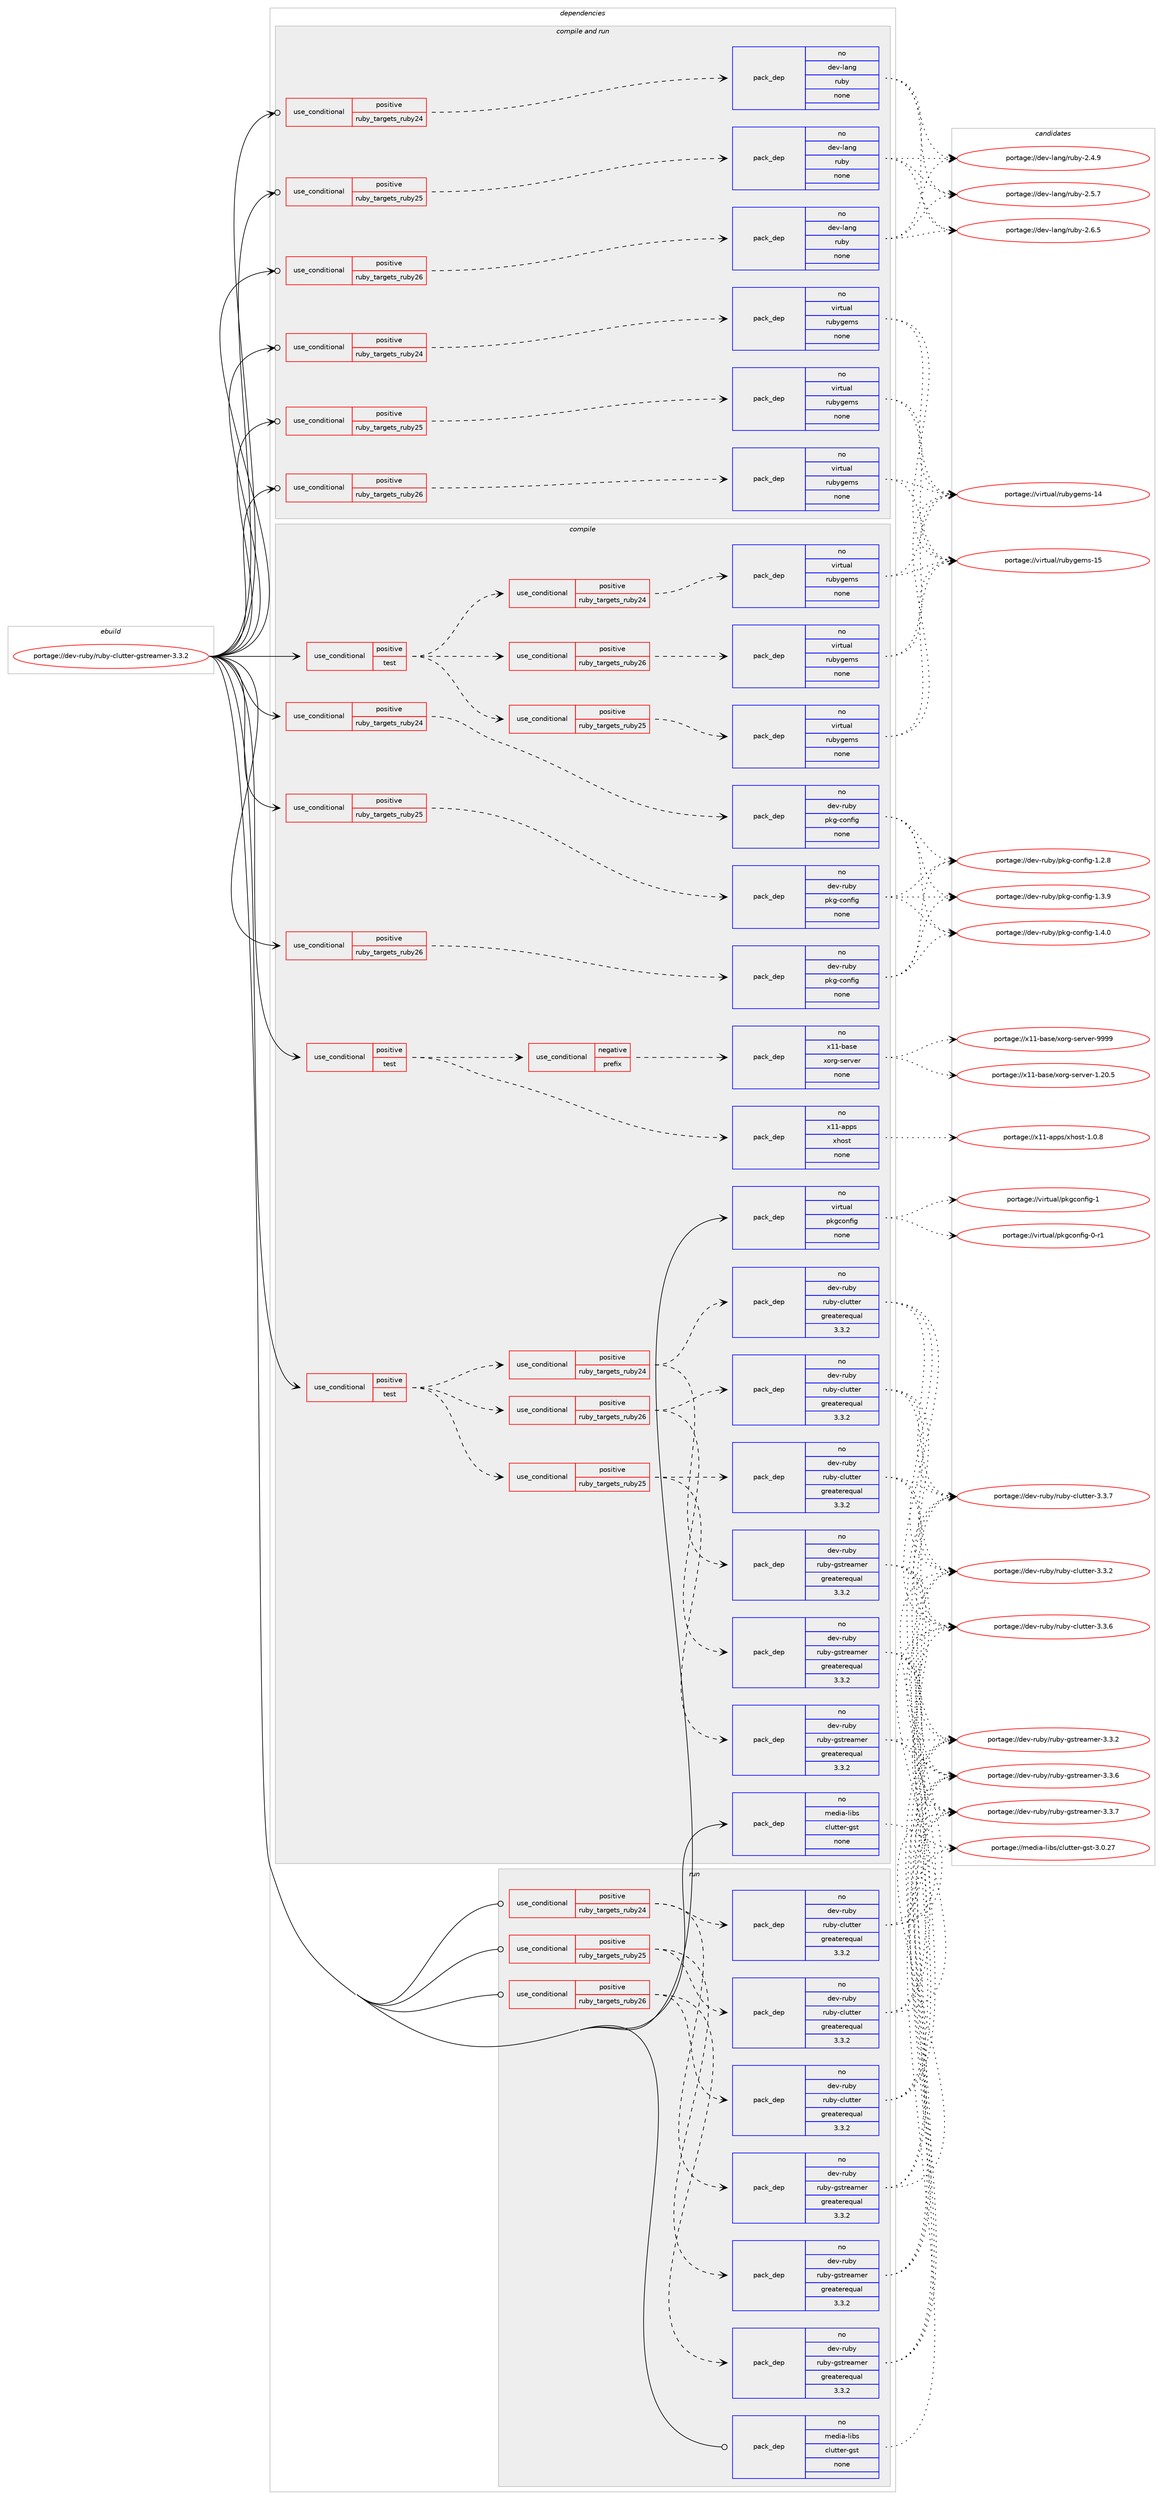 digraph prolog {

# *************
# Graph options
# *************

newrank=true;
concentrate=true;
compound=true;
graph [rankdir=LR,fontname=Helvetica,fontsize=10,ranksep=1.5];#, ranksep=2.5, nodesep=0.2];
edge  [arrowhead=vee];
node  [fontname=Helvetica,fontsize=10];

# **********
# The ebuild
# **********

subgraph cluster_leftcol {
color=gray;
rank=same;
label=<<i>ebuild</i>>;
id [label="portage://dev-ruby/ruby-clutter-gstreamer-3.3.2", color=red, width=4, href="../dev-ruby/ruby-clutter-gstreamer-3.3.2.svg"];
}

# ****************
# The dependencies
# ****************

subgraph cluster_midcol {
color=gray;
label=<<i>dependencies</i>>;
subgraph cluster_compile {
fillcolor="#eeeeee";
style=filled;
label=<<i>compile</i>>;
subgraph cond63210 {
dependency242722 [label=<<TABLE BORDER="0" CELLBORDER="1" CELLSPACING="0" CELLPADDING="4"><TR><TD ROWSPAN="3" CELLPADDING="10">use_conditional</TD></TR><TR><TD>positive</TD></TR><TR><TD>ruby_targets_ruby24</TD></TR></TABLE>>, shape=none, color=red];
subgraph pack175967 {
dependency242723 [label=<<TABLE BORDER="0" CELLBORDER="1" CELLSPACING="0" CELLPADDING="4" WIDTH="220"><TR><TD ROWSPAN="6" CELLPADDING="30">pack_dep</TD></TR><TR><TD WIDTH="110">no</TD></TR><TR><TD>dev-ruby</TD></TR><TR><TD>pkg-config</TD></TR><TR><TD>none</TD></TR><TR><TD></TD></TR></TABLE>>, shape=none, color=blue];
}
dependency242722:e -> dependency242723:w [weight=20,style="dashed",arrowhead="vee"];
}
id:e -> dependency242722:w [weight=20,style="solid",arrowhead="vee"];
subgraph cond63211 {
dependency242724 [label=<<TABLE BORDER="0" CELLBORDER="1" CELLSPACING="0" CELLPADDING="4"><TR><TD ROWSPAN="3" CELLPADDING="10">use_conditional</TD></TR><TR><TD>positive</TD></TR><TR><TD>ruby_targets_ruby25</TD></TR></TABLE>>, shape=none, color=red];
subgraph pack175968 {
dependency242725 [label=<<TABLE BORDER="0" CELLBORDER="1" CELLSPACING="0" CELLPADDING="4" WIDTH="220"><TR><TD ROWSPAN="6" CELLPADDING="30">pack_dep</TD></TR><TR><TD WIDTH="110">no</TD></TR><TR><TD>dev-ruby</TD></TR><TR><TD>pkg-config</TD></TR><TR><TD>none</TD></TR><TR><TD></TD></TR></TABLE>>, shape=none, color=blue];
}
dependency242724:e -> dependency242725:w [weight=20,style="dashed",arrowhead="vee"];
}
id:e -> dependency242724:w [weight=20,style="solid",arrowhead="vee"];
subgraph cond63212 {
dependency242726 [label=<<TABLE BORDER="0" CELLBORDER="1" CELLSPACING="0" CELLPADDING="4"><TR><TD ROWSPAN="3" CELLPADDING="10">use_conditional</TD></TR><TR><TD>positive</TD></TR><TR><TD>ruby_targets_ruby26</TD></TR></TABLE>>, shape=none, color=red];
subgraph pack175969 {
dependency242727 [label=<<TABLE BORDER="0" CELLBORDER="1" CELLSPACING="0" CELLPADDING="4" WIDTH="220"><TR><TD ROWSPAN="6" CELLPADDING="30">pack_dep</TD></TR><TR><TD WIDTH="110">no</TD></TR><TR><TD>dev-ruby</TD></TR><TR><TD>pkg-config</TD></TR><TR><TD>none</TD></TR><TR><TD></TD></TR></TABLE>>, shape=none, color=blue];
}
dependency242726:e -> dependency242727:w [weight=20,style="dashed",arrowhead="vee"];
}
id:e -> dependency242726:w [weight=20,style="solid",arrowhead="vee"];
subgraph cond63213 {
dependency242728 [label=<<TABLE BORDER="0" CELLBORDER="1" CELLSPACING="0" CELLPADDING="4"><TR><TD ROWSPAN="3" CELLPADDING="10">use_conditional</TD></TR><TR><TD>positive</TD></TR><TR><TD>test</TD></TR></TABLE>>, shape=none, color=red];
subgraph cond63214 {
dependency242729 [label=<<TABLE BORDER="0" CELLBORDER="1" CELLSPACING="0" CELLPADDING="4"><TR><TD ROWSPAN="3" CELLPADDING="10">use_conditional</TD></TR><TR><TD>negative</TD></TR><TR><TD>prefix</TD></TR></TABLE>>, shape=none, color=red];
subgraph pack175970 {
dependency242730 [label=<<TABLE BORDER="0" CELLBORDER="1" CELLSPACING="0" CELLPADDING="4" WIDTH="220"><TR><TD ROWSPAN="6" CELLPADDING="30">pack_dep</TD></TR><TR><TD WIDTH="110">no</TD></TR><TR><TD>x11-base</TD></TR><TR><TD>xorg-server</TD></TR><TR><TD>none</TD></TR><TR><TD></TD></TR></TABLE>>, shape=none, color=blue];
}
dependency242729:e -> dependency242730:w [weight=20,style="dashed",arrowhead="vee"];
}
dependency242728:e -> dependency242729:w [weight=20,style="dashed",arrowhead="vee"];
subgraph pack175971 {
dependency242731 [label=<<TABLE BORDER="0" CELLBORDER="1" CELLSPACING="0" CELLPADDING="4" WIDTH="220"><TR><TD ROWSPAN="6" CELLPADDING="30">pack_dep</TD></TR><TR><TD WIDTH="110">no</TD></TR><TR><TD>x11-apps</TD></TR><TR><TD>xhost</TD></TR><TR><TD>none</TD></TR><TR><TD></TD></TR></TABLE>>, shape=none, color=blue];
}
dependency242728:e -> dependency242731:w [weight=20,style="dashed",arrowhead="vee"];
}
id:e -> dependency242728:w [weight=20,style="solid",arrowhead="vee"];
subgraph cond63215 {
dependency242732 [label=<<TABLE BORDER="0" CELLBORDER="1" CELLSPACING="0" CELLPADDING="4"><TR><TD ROWSPAN="3" CELLPADDING="10">use_conditional</TD></TR><TR><TD>positive</TD></TR><TR><TD>test</TD></TR></TABLE>>, shape=none, color=red];
subgraph cond63216 {
dependency242733 [label=<<TABLE BORDER="0" CELLBORDER="1" CELLSPACING="0" CELLPADDING="4"><TR><TD ROWSPAN="3" CELLPADDING="10">use_conditional</TD></TR><TR><TD>positive</TD></TR><TR><TD>ruby_targets_ruby24</TD></TR></TABLE>>, shape=none, color=red];
subgraph pack175972 {
dependency242734 [label=<<TABLE BORDER="0" CELLBORDER="1" CELLSPACING="0" CELLPADDING="4" WIDTH="220"><TR><TD ROWSPAN="6" CELLPADDING="30">pack_dep</TD></TR><TR><TD WIDTH="110">no</TD></TR><TR><TD>dev-ruby</TD></TR><TR><TD>ruby-clutter</TD></TR><TR><TD>greaterequal</TD></TR><TR><TD>3.3.2</TD></TR></TABLE>>, shape=none, color=blue];
}
dependency242733:e -> dependency242734:w [weight=20,style="dashed",arrowhead="vee"];
subgraph pack175973 {
dependency242735 [label=<<TABLE BORDER="0" CELLBORDER="1" CELLSPACING="0" CELLPADDING="4" WIDTH="220"><TR><TD ROWSPAN="6" CELLPADDING="30">pack_dep</TD></TR><TR><TD WIDTH="110">no</TD></TR><TR><TD>dev-ruby</TD></TR><TR><TD>ruby-gstreamer</TD></TR><TR><TD>greaterequal</TD></TR><TR><TD>3.3.2</TD></TR></TABLE>>, shape=none, color=blue];
}
dependency242733:e -> dependency242735:w [weight=20,style="dashed",arrowhead="vee"];
}
dependency242732:e -> dependency242733:w [weight=20,style="dashed",arrowhead="vee"];
subgraph cond63217 {
dependency242736 [label=<<TABLE BORDER="0" CELLBORDER="1" CELLSPACING="0" CELLPADDING="4"><TR><TD ROWSPAN="3" CELLPADDING="10">use_conditional</TD></TR><TR><TD>positive</TD></TR><TR><TD>ruby_targets_ruby25</TD></TR></TABLE>>, shape=none, color=red];
subgraph pack175974 {
dependency242737 [label=<<TABLE BORDER="0" CELLBORDER="1" CELLSPACING="0" CELLPADDING="4" WIDTH="220"><TR><TD ROWSPAN="6" CELLPADDING="30">pack_dep</TD></TR><TR><TD WIDTH="110">no</TD></TR><TR><TD>dev-ruby</TD></TR><TR><TD>ruby-clutter</TD></TR><TR><TD>greaterequal</TD></TR><TR><TD>3.3.2</TD></TR></TABLE>>, shape=none, color=blue];
}
dependency242736:e -> dependency242737:w [weight=20,style="dashed",arrowhead="vee"];
subgraph pack175975 {
dependency242738 [label=<<TABLE BORDER="0" CELLBORDER="1" CELLSPACING="0" CELLPADDING="4" WIDTH="220"><TR><TD ROWSPAN="6" CELLPADDING="30">pack_dep</TD></TR><TR><TD WIDTH="110">no</TD></TR><TR><TD>dev-ruby</TD></TR><TR><TD>ruby-gstreamer</TD></TR><TR><TD>greaterequal</TD></TR><TR><TD>3.3.2</TD></TR></TABLE>>, shape=none, color=blue];
}
dependency242736:e -> dependency242738:w [weight=20,style="dashed",arrowhead="vee"];
}
dependency242732:e -> dependency242736:w [weight=20,style="dashed",arrowhead="vee"];
subgraph cond63218 {
dependency242739 [label=<<TABLE BORDER="0" CELLBORDER="1" CELLSPACING="0" CELLPADDING="4"><TR><TD ROWSPAN="3" CELLPADDING="10">use_conditional</TD></TR><TR><TD>positive</TD></TR><TR><TD>ruby_targets_ruby26</TD></TR></TABLE>>, shape=none, color=red];
subgraph pack175976 {
dependency242740 [label=<<TABLE BORDER="0" CELLBORDER="1" CELLSPACING="0" CELLPADDING="4" WIDTH="220"><TR><TD ROWSPAN="6" CELLPADDING="30">pack_dep</TD></TR><TR><TD WIDTH="110">no</TD></TR><TR><TD>dev-ruby</TD></TR><TR><TD>ruby-clutter</TD></TR><TR><TD>greaterequal</TD></TR><TR><TD>3.3.2</TD></TR></TABLE>>, shape=none, color=blue];
}
dependency242739:e -> dependency242740:w [weight=20,style="dashed",arrowhead="vee"];
subgraph pack175977 {
dependency242741 [label=<<TABLE BORDER="0" CELLBORDER="1" CELLSPACING="0" CELLPADDING="4" WIDTH="220"><TR><TD ROWSPAN="6" CELLPADDING="30">pack_dep</TD></TR><TR><TD WIDTH="110">no</TD></TR><TR><TD>dev-ruby</TD></TR><TR><TD>ruby-gstreamer</TD></TR><TR><TD>greaterequal</TD></TR><TR><TD>3.3.2</TD></TR></TABLE>>, shape=none, color=blue];
}
dependency242739:e -> dependency242741:w [weight=20,style="dashed",arrowhead="vee"];
}
dependency242732:e -> dependency242739:w [weight=20,style="dashed",arrowhead="vee"];
}
id:e -> dependency242732:w [weight=20,style="solid",arrowhead="vee"];
subgraph cond63219 {
dependency242742 [label=<<TABLE BORDER="0" CELLBORDER="1" CELLSPACING="0" CELLPADDING="4"><TR><TD ROWSPAN="3" CELLPADDING="10">use_conditional</TD></TR><TR><TD>positive</TD></TR><TR><TD>test</TD></TR></TABLE>>, shape=none, color=red];
subgraph cond63220 {
dependency242743 [label=<<TABLE BORDER="0" CELLBORDER="1" CELLSPACING="0" CELLPADDING="4"><TR><TD ROWSPAN="3" CELLPADDING="10">use_conditional</TD></TR><TR><TD>positive</TD></TR><TR><TD>ruby_targets_ruby24</TD></TR></TABLE>>, shape=none, color=red];
subgraph pack175978 {
dependency242744 [label=<<TABLE BORDER="0" CELLBORDER="1" CELLSPACING="0" CELLPADDING="4" WIDTH="220"><TR><TD ROWSPAN="6" CELLPADDING="30">pack_dep</TD></TR><TR><TD WIDTH="110">no</TD></TR><TR><TD>virtual</TD></TR><TR><TD>rubygems</TD></TR><TR><TD>none</TD></TR><TR><TD></TD></TR></TABLE>>, shape=none, color=blue];
}
dependency242743:e -> dependency242744:w [weight=20,style="dashed",arrowhead="vee"];
}
dependency242742:e -> dependency242743:w [weight=20,style="dashed",arrowhead="vee"];
subgraph cond63221 {
dependency242745 [label=<<TABLE BORDER="0" CELLBORDER="1" CELLSPACING="0" CELLPADDING="4"><TR><TD ROWSPAN="3" CELLPADDING="10">use_conditional</TD></TR><TR><TD>positive</TD></TR><TR><TD>ruby_targets_ruby25</TD></TR></TABLE>>, shape=none, color=red];
subgraph pack175979 {
dependency242746 [label=<<TABLE BORDER="0" CELLBORDER="1" CELLSPACING="0" CELLPADDING="4" WIDTH="220"><TR><TD ROWSPAN="6" CELLPADDING="30">pack_dep</TD></TR><TR><TD WIDTH="110">no</TD></TR><TR><TD>virtual</TD></TR><TR><TD>rubygems</TD></TR><TR><TD>none</TD></TR><TR><TD></TD></TR></TABLE>>, shape=none, color=blue];
}
dependency242745:e -> dependency242746:w [weight=20,style="dashed",arrowhead="vee"];
}
dependency242742:e -> dependency242745:w [weight=20,style="dashed",arrowhead="vee"];
subgraph cond63222 {
dependency242747 [label=<<TABLE BORDER="0" CELLBORDER="1" CELLSPACING="0" CELLPADDING="4"><TR><TD ROWSPAN="3" CELLPADDING="10">use_conditional</TD></TR><TR><TD>positive</TD></TR><TR><TD>ruby_targets_ruby26</TD></TR></TABLE>>, shape=none, color=red];
subgraph pack175980 {
dependency242748 [label=<<TABLE BORDER="0" CELLBORDER="1" CELLSPACING="0" CELLPADDING="4" WIDTH="220"><TR><TD ROWSPAN="6" CELLPADDING="30">pack_dep</TD></TR><TR><TD WIDTH="110">no</TD></TR><TR><TD>virtual</TD></TR><TR><TD>rubygems</TD></TR><TR><TD>none</TD></TR><TR><TD></TD></TR></TABLE>>, shape=none, color=blue];
}
dependency242747:e -> dependency242748:w [weight=20,style="dashed",arrowhead="vee"];
}
dependency242742:e -> dependency242747:w [weight=20,style="dashed",arrowhead="vee"];
}
id:e -> dependency242742:w [weight=20,style="solid",arrowhead="vee"];
subgraph pack175981 {
dependency242749 [label=<<TABLE BORDER="0" CELLBORDER="1" CELLSPACING="0" CELLPADDING="4" WIDTH="220"><TR><TD ROWSPAN="6" CELLPADDING="30">pack_dep</TD></TR><TR><TD WIDTH="110">no</TD></TR><TR><TD>media-libs</TD></TR><TR><TD>clutter-gst</TD></TR><TR><TD>none</TD></TR><TR><TD></TD></TR></TABLE>>, shape=none, color=blue];
}
id:e -> dependency242749:w [weight=20,style="solid",arrowhead="vee"];
subgraph pack175982 {
dependency242750 [label=<<TABLE BORDER="0" CELLBORDER="1" CELLSPACING="0" CELLPADDING="4" WIDTH="220"><TR><TD ROWSPAN="6" CELLPADDING="30">pack_dep</TD></TR><TR><TD WIDTH="110">no</TD></TR><TR><TD>virtual</TD></TR><TR><TD>pkgconfig</TD></TR><TR><TD>none</TD></TR><TR><TD></TD></TR></TABLE>>, shape=none, color=blue];
}
id:e -> dependency242750:w [weight=20,style="solid",arrowhead="vee"];
}
subgraph cluster_compileandrun {
fillcolor="#eeeeee";
style=filled;
label=<<i>compile and run</i>>;
subgraph cond63223 {
dependency242751 [label=<<TABLE BORDER="0" CELLBORDER="1" CELLSPACING="0" CELLPADDING="4"><TR><TD ROWSPAN="3" CELLPADDING="10">use_conditional</TD></TR><TR><TD>positive</TD></TR><TR><TD>ruby_targets_ruby24</TD></TR></TABLE>>, shape=none, color=red];
subgraph pack175983 {
dependency242752 [label=<<TABLE BORDER="0" CELLBORDER="1" CELLSPACING="0" CELLPADDING="4" WIDTH="220"><TR><TD ROWSPAN="6" CELLPADDING="30">pack_dep</TD></TR><TR><TD WIDTH="110">no</TD></TR><TR><TD>dev-lang</TD></TR><TR><TD>ruby</TD></TR><TR><TD>none</TD></TR><TR><TD></TD></TR></TABLE>>, shape=none, color=blue];
}
dependency242751:e -> dependency242752:w [weight=20,style="dashed",arrowhead="vee"];
}
id:e -> dependency242751:w [weight=20,style="solid",arrowhead="odotvee"];
subgraph cond63224 {
dependency242753 [label=<<TABLE BORDER="0" CELLBORDER="1" CELLSPACING="0" CELLPADDING="4"><TR><TD ROWSPAN="3" CELLPADDING="10">use_conditional</TD></TR><TR><TD>positive</TD></TR><TR><TD>ruby_targets_ruby24</TD></TR></TABLE>>, shape=none, color=red];
subgraph pack175984 {
dependency242754 [label=<<TABLE BORDER="0" CELLBORDER="1" CELLSPACING="0" CELLPADDING="4" WIDTH="220"><TR><TD ROWSPAN="6" CELLPADDING="30">pack_dep</TD></TR><TR><TD WIDTH="110">no</TD></TR><TR><TD>virtual</TD></TR><TR><TD>rubygems</TD></TR><TR><TD>none</TD></TR><TR><TD></TD></TR></TABLE>>, shape=none, color=blue];
}
dependency242753:e -> dependency242754:w [weight=20,style="dashed",arrowhead="vee"];
}
id:e -> dependency242753:w [weight=20,style="solid",arrowhead="odotvee"];
subgraph cond63225 {
dependency242755 [label=<<TABLE BORDER="0" CELLBORDER="1" CELLSPACING="0" CELLPADDING="4"><TR><TD ROWSPAN="3" CELLPADDING="10">use_conditional</TD></TR><TR><TD>positive</TD></TR><TR><TD>ruby_targets_ruby25</TD></TR></TABLE>>, shape=none, color=red];
subgraph pack175985 {
dependency242756 [label=<<TABLE BORDER="0" CELLBORDER="1" CELLSPACING="0" CELLPADDING="4" WIDTH="220"><TR><TD ROWSPAN="6" CELLPADDING="30">pack_dep</TD></TR><TR><TD WIDTH="110">no</TD></TR><TR><TD>dev-lang</TD></TR><TR><TD>ruby</TD></TR><TR><TD>none</TD></TR><TR><TD></TD></TR></TABLE>>, shape=none, color=blue];
}
dependency242755:e -> dependency242756:w [weight=20,style="dashed",arrowhead="vee"];
}
id:e -> dependency242755:w [weight=20,style="solid",arrowhead="odotvee"];
subgraph cond63226 {
dependency242757 [label=<<TABLE BORDER="0" CELLBORDER="1" CELLSPACING="0" CELLPADDING="4"><TR><TD ROWSPAN="3" CELLPADDING="10">use_conditional</TD></TR><TR><TD>positive</TD></TR><TR><TD>ruby_targets_ruby25</TD></TR></TABLE>>, shape=none, color=red];
subgraph pack175986 {
dependency242758 [label=<<TABLE BORDER="0" CELLBORDER="1" CELLSPACING="0" CELLPADDING="4" WIDTH="220"><TR><TD ROWSPAN="6" CELLPADDING="30">pack_dep</TD></TR><TR><TD WIDTH="110">no</TD></TR><TR><TD>virtual</TD></TR><TR><TD>rubygems</TD></TR><TR><TD>none</TD></TR><TR><TD></TD></TR></TABLE>>, shape=none, color=blue];
}
dependency242757:e -> dependency242758:w [weight=20,style="dashed",arrowhead="vee"];
}
id:e -> dependency242757:w [weight=20,style="solid",arrowhead="odotvee"];
subgraph cond63227 {
dependency242759 [label=<<TABLE BORDER="0" CELLBORDER="1" CELLSPACING="0" CELLPADDING="4"><TR><TD ROWSPAN="3" CELLPADDING="10">use_conditional</TD></TR><TR><TD>positive</TD></TR><TR><TD>ruby_targets_ruby26</TD></TR></TABLE>>, shape=none, color=red];
subgraph pack175987 {
dependency242760 [label=<<TABLE BORDER="0" CELLBORDER="1" CELLSPACING="0" CELLPADDING="4" WIDTH="220"><TR><TD ROWSPAN="6" CELLPADDING="30">pack_dep</TD></TR><TR><TD WIDTH="110">no</TD></TR><TR><TD>dev-lang</TD></TR><TR><TD>ruby</TD></TR><TR><TD>none</TD></TR><TR><TD></TD></TR></TABLE>>, shape=none, color=blue];
}
dependency242759:e -> dependency242760:w [weight=20,style="dashed",arrowhead="vee"];
}
id:e -> dependency242759:w [weight=20,style="solid",arrowhead="odotvee"];
subgraph cond63228 {
dependency242761 [label=<<TABLE BORDER="0" CELLBORDER="1" CELLSPACING="0" CELLPADDING="4"><TR><TD ROWSPAN="3" CELLPADDING="10">use_conditional</TD></TR><TR><TD>positive</TD></TR><TR><TD>ruby_targets_ruby26</TD></TR></TABLE>>, shape=none, color=red];
subgraph pack175988 {
dependency242762 [label=<<TABLE BORDER="0" CELLBORDER="1" CELLSPACING="0" CELLPADDING="4" WIDTH="220"><TR><TD ROWSPAN="6" CELLPADDING="30">pack_dep</TD></TR><TR><TD WIDTH="110">no</TD></TR><TR><TD>virtual</TD></TR><TR><TD>rubygems</TD></TR><TR><TD>none</TD></TR><TR><TD></TD></TR></TABLE>>, shape=none, color=blue];
}
dependency242761:e -> dependency242762:w [weight=20,style="dashed",arrowhead="vee"];
}
id:e -> dependency242761:w [weight=20,style="solid",arrowhead="odotvee"];
}
subgraph cluster_run {
fillcolor="#eeeeee";
style=filled;
label=<<i>run</i>>;
subgraph cond63229 {
dependency242763 [label=<<TABLE BORDER="0" CELLBORDER="1" CELLSPACING="0" CELLPADDING="4"><TR><TD ROWSPAN="3" CELLPADDING="10">use_conditional</TD></TR><TR><TD>positive</TD></TR><TR><TD>ruby_targets_ruby24</TD></TR></TABLE>>, shape=none, color=red];
subgraph pack175989 {
dependency242764 [label=<<TABLE BORDER="0" CELLBORDER="1" CELLSPACING="0" CELLPADDING="4" WIDTH="220"><TR><TD ROWSPAN="6" CELLPADDING="30">pack_dep</TD></TR><TR><TD WIDTH="110">no</TD></TR><TR><TD>dev-ruby</TD></TR><TR><TD>ruby-clutter</TD></TR><TR><TD>greaterequal</TD></TR><TR><TD>3.3.2</TD></TR></TABLE>>, shape=none, color=blue];
}
dependency242763:e -> dependency242764:w [weight=20,style="dashed",arrowhead="vee"];
subgraph pack175990 {
dependency242765 [label=<<TABLE BORDER="0" CELLBORDER="1" CELLSPACING="0" CELLPADDING="4" WIDTH="220"><TR><TD ROWSPAN="6" CELLPADDING="30">pack_dep</TD></TR><TR><TD WIDTH="110">no</TD></TR><TR><TD>dev-ruby</TD></TR><TR><TD>ruby-gstreamer</TD></TR><TR><TD>greaterequal</TD></TR><TR><TD>3.3.2</TD></TR></TABLE>>, shape=none, color=blue];
}
dependency242763:e -> dependency242765:w [weight=20,style="dashed",arrowhead="vee"];
}
id:e -> dependency242763:w [weight=20,style="solid",arrowhead="odot"];
subgraph cond63230 {
dependency242766 [label=<<TABLE BORDER="0" CELLBORDER="1" CELLSPACING="0" CELLPADDING="4"><TR><TD ROWSPAN="3" CELLPADDING="10">use_conditional</TD></TR><TR><TD>positive</TD></TR><TR><TD>ruby_targets_ruby25</TD></TR></TABLE>>, shape=none, color=red];
subgraph pack175991 {
dependency242767 [label=<<TABLE BORDER="0" CELLBORDER="1" CELLSPACING="0" CELLPADDING="4" WIDTH="220"><TR><TD ROWSPAN="6" CELLPADDING="30">pack_dep</TD></TR><TR><TD WIDTH="110">no</TD></TR><TR><TD>dev-ruby</TD></TR><TR><TD>ruby-clutter</TD></TR><TR><TD>greaterequal</TD></TR><TR><TD>3.3.2</TD></TR></TABLE>>, shape=none, color=blue];
}
dependency242766:e -> dependency242767:w [weight=20,style="dashed",arrowhead="vee"];
subgraph pack175992 {
dependency242768 [label=<<TABLE BORDER="0" CELLBORDER="1" CELLSPACING="0" CELLPADDING="4" WIDTH="220"><TR><TD ROWSPAN="6" CELLPADDING="30">pack_dep</TD></TR><TR><TD WIDTH="110">no</TD></TR><TR><TD>dev-ruby</TD></TR><TR><TD>ruby-gstreamer</TD></TR><TR><TD>greaterequal</TD></TR><TR><TD>3.3.2</TD></TR></TABLE>>, shape=none, color=blue];
}
dependency242766:e -> dependency242768:w [weight=20,style="dashed",arrowhead="vee"];
}
id:e -> dependency242766:w [weight=20,style="solid",arrowhead="odot"];
subgraph cond63231 {
dependency242769 [label=<<TABLE BORDER="0" CELLBORDER="1" CELLSPACING="0" CELLPADDING="4"><TR><TD ROWSPAN="3" CELLPADDING="10">use_conditional</TD></TR><TR><TD>positive</TD></TR><TR><TD>ruby_targets_ruby26</TD></TR></TABLE>>, shape=none, color=red];
subgraph pack175993 {
dependency242770 [label=<<TABLE BORDER="0" CELLBORDER="1" CELLSPACING="0" CELLPADDING="4" WIDTH="220"><TR><TD ROWSPAN="6" CELLPADDING="30">pack_dep</TD></TR><TR><TD WIDTH="110">no</TD></TR><TR><TD>dev-ruby</TD></TR><TR><TD>ruby-clutter</TD></TR><TR><TD>greaterequal</TD></TR><TR><TD>3.3.2</TD></TR></TABLE>>, shape=none, color=blue];
}
dependency242769:e -> dependency242770:w [weight=20,style="dashed",arrowhead="vee"];
subgraph pack175994 {
dependency242771 [label=<<TABLE BORDER="0" CELLBORDER="1" CELLSPACING="0" CELLPADDING="4" WIDTH="220"><TR><TD ROWSPAN="6" CELLPADDING="30">pack_dep</TD></TR><TR><TD WIDTH="110">no</TD></TR><TR><TD>dev-ruby</TD></TR><TR><TD>ruby-gstreamer</TD></TR><TR><TD>greaterequal</TD></TR><TR><TD>3.3.2</TD></TR></TABLE>>, shape=none, color=blue];
}
dependency242769:e -> dependency242771:w [weight=20,style="dashed",arrowhead="vee"];
}
id:e -> dependency242769:w [weight=20,style="solid",arrowhead="odot"];
subgraph pack175995 {
dependency242772 [label=<<TABLE BORDER="0" CELLBORDER="1" CELLSPACING="0" CELLPADDING="4" WIDTH="220"><TR><TD ROWSPAN="6" CELLPADDING="30">pack_dep</TD></TR><TR><TD WIDTH="110">no</TD></TR><TR><TD>media-libs</TD></TR><TR><TD>clutter-gst</TD></TR><TR><TD>none</TD></TR><TR><TD></TD></TR></TABLE>>, shape=none, color=blue];
}
id:e -> dependency242772:w [weight=20,style="solid",arrowhead="odot"];
}
}

# **************
# The candidates
# **************

subgraph cluster_choices {
rank=same;
color=gray;
label=<<i>candidates</i>>;

subgraph choice175967 {
color=black;
nodesep=1;
choiceportage1001011184511411798121471121071034599111110102105103454946504656 [label="portage://dev-ruby/pkg-config-1.2.8", color=red, width=4,href="../dev-ruby/pkg-config-1.2.8.svg"];
choiceportage1001011184511411798121471121071034599111110102105103454946514657 [label="portage://dev-ruby/pkg-config-1.3.9", color=red, width=4,href="../dev-ruby/pkg-config-1.3.9.svg"];
choiceportage1001011184511411798121471121071034599111110102105103454946524648 [label="portage://dev-ruby/pkg-config-1.4.0", color=red, width=4,href="../dev-ruby/pkg-config-1.4.0.svg"];
dependency242723:e -> choiceportage1001011184511411798121471121071034599111110102105103454946504656:w [style=dotted,weight="100"];
dependency242723:e -> choiceportage1001011184511411798121471121071034599111110102105103454946514657:w [style=dotted,weight="100"];
dependency242723:e -> choiceportage1001011184511411798121471121071034599111110102105103454946524648:w [style=dotted,weight="100"];
}
subgraph choice175968 {
color=black;
nodesep=1;
choiceportage1001011184511411798121471121071034599111110102105103454946504656 [label="portage://dev-ruby/pkg-config-1.2.8", color=red, width=4,href="../dev-ruby/pkg-config-1.2.8.svg"];
choiceportage1001011184511411798121471121071034599111110102105103454946514657 [label="portage://dev-ruby/pkg-config-1.3.9", color=red, width=4,href="../dev-ruby/pkg-config-1.3.9.svg"];
choiceportage1001011184511411798121471121071034599111110102105103454946524648 [label="portage://dev-ruby/pkg-config-1.4.0", color=red, width=4,href="../dev-ruby/pkg-config-1.4.0.svg"];
dependency242725:e -> choiceportage1001011184511411798121471121071034599111110102105103454946504656:w [style=dotted,weight="100"];
dependency242725:e -> choiceportage1001011184511411798121471121071034599111110102105103454946514657:w [style=dotted,weight="100"];
dependency242725:e -> choiceportage1001011184511411798121471121071034599111110102105103454946524648:w [style=dotted,weight="100"];
}
subgraph choice175969 {
color=black;
nodesep=1;
choiceportage1001011184511411798121471121071034599111110102105103454946504656 [label="portage://dev-ruby/pkg-config-1.2.8", color=red, width=4,href="../dev-ruby/pkg-config-1.2.8.svg"];
choiceportage1001011184511411798121471121071034599111110102105103454946514657 [label="portage://dev-ruby/pkg-config-1.3.9", color=red, width=4,href="../dev-ruby/pkg-config-1.3.9.svg"];
choiceportage1001011184511411798121471121071034599111110102105103454946524648 [label="portage://dev-ruby/pkg-config-1.4.0", color=red, width=4,href="../dev-ruby/pkg-config-1.4.0.svg"];
dependency242727:e -> choiceportage1001011184511411798121471121071034599111110102105103454946504656:w [style=dotted,weight="100"];
dependency242727:e -> choiceportage1001011184511411798121471121071034599111110102105103454946514657:w [style=dotted,weight="100"];
dependency242727:e -> choiceportage1001011184511411798121471121071034599111110102105103454946524648:w [style=dotted,weight="100"];
}
subgraph choice175970 {
color=black;
nodesep=1;
choiceportage1204949459897115101471201111141034511510111411810111445494650484653 [label="portage://x11-base/xorg-server-1.20.5", color=red, width=4,href="../x11-base/xorg-server-1.20.5.svg"];
choiceportage120494945989711510147120111114103451151011141181011144557575757 [label="portage://x11-base/xorg-server-9999", color=red, width=4,href="../x11-base/xorg-server-9999.svg"];
dependency242730:e -> choiceportage1204949459897115101471201111141034511510111411810111445494650484653:w [style=dotted,weight="100"];
dependency242730:e -> choiceportage120494945989711510147120111114103451151011141181011144557575757:w [style=dotted,weight="100"];
}
subgraph choice175971 {
color=black;
nodesep=1;
choiceportage1204949459711211211547120104111115116454946484656 [label="portage://x11-apps/xhost-1.0.8", color=red, width=4,href="../x11-apps/xhost-1.0.8.svg"];
dependency242731:e -> choiceportage1204949459711211211547120104111115116454946484656:w [style=dotted,weight="100"];
}
subgraph choice175972 {
color=black;
nodesep=1;
choiceportage100101118451141179812147114117981214599108117116116101114455146514650 [label="portage://dev-ruby/ruby-clutter-3.3.2", color=red, width=4,href="../dev-ruby/ruby-clutter-3.3.2.svg"];
choiceportage100101118451141179812147114117981214599108117116116101114455146514654 [label="portage://dev-ruby/ruby-clutter-3.3.6", color=red, width=4,href="../dev-ruby/ruby-clutter-3.3.6.svg"];
choiceportage100101118451141179812147114117981214599108117116116101114455146514655 [label="portage://dev-ruby/ruby-clutter-3.3.7", color=red, width=4,href="../dev-ruby/ruby-clutter-3.3.7.svg"];
dependency242734:e -> choiceportage100101118451141179812147114117981214599108117116116101114455146514650:w [style=dotted,weight="100"];
dependency242734:e -> choiceportage100101118451141179812147114117981214599108117116116101114455146514654:w [style=dotted,weight="100"];
dependency242734:e -> choiceportage100101118451141179812147114117981214599108117116116101114455146514655:w [style=dotted,weight="100"];
}
subgraph choice175973 {
color=black;
nodesep=1;
choiceportage100101118451141179812147114117981214510311511611410197109101114455146514650 [label="portage://dev-ruby/ruby-gstreamer-3.3.2", color=red, width=4,href="../dev-ruby/ruby-gstreamer-3.3.2.svg"];
choiceportage100101118451141179812147114117981214510311511611410197109101114455146514654 [label="portage://dev-ruby/ruby-gstreamer-3.3.6", color=red, width=4,href="../dev-ruby/ruby-gstreamer-3.3.6.svg"];
choiceportage100101118451141179812147114117981214510311511611410197109101114455146514655 [label="portage://dev-ruby/ruby-gstreamer-3.3.7", color=red, width=4,href="../dev-ruby/ruby-gstreamer-3.3.7.svg"];
dependency242735:e -> choiceportage100101118451141179812147114117981214510311511611410197109101114455146514650:w [style=dotted,weight="100"];
dependency242735:e -> choiceportage100101118451141179812147114117981214510311511611410197109101114455146514654:w [style=dotted,weight="100"];
dependency242735:e -> choiceportage100101118451141179812147114117981214510311511611410197109101114455146514655:w [style=dotted,weight="100"];
}
subgraph choice175974 {
color=black;
nodesep=1;
choiceportage100101118451141179812147114117981214599108117116116101114455146514650 [label="portage://dev-ruby/ruby-clutter-3.3.2", color=red, width=4,href="../dev-ruby/ruby-clutter-3.3.2.svg"];
choiceportage100101118451141179812147114117981214599108117116116101114455146514654 [label="portage://dev-ruby/ruby-clutter-3.3.6", color=red, width=4,href="../dev-ruby/ruby-clutter-3.3.6.svg"];
choiceportage100101118451141179812147114117981214599108117116116101114455146514655 [label="portage://dev-ruby/ruby-clutter-3.3.7", color=red, width=4,href="../dev-ruby/ruby-clutter-3.3.7.svg"];
dependency242737:e -> choiceportage100101118451141179812147114117981214599108117116116101114455146514650:w [style=dotted,weight="100"];
dependency242737:e -> choiceportage100101118451141179812147114117981214599108117116116101114455146514654:w [style=dotted,weight="100"];
dependency242737:e -> choiceportage100101118451141179812147114117981214599108117116116101114455146514655:w [style=dotted,weight="100"];
}
subgraph choice175975 {
color=black;
nodesep=1;
choiceportage100101118451141179812147114117981214510311511611410197109101114455146514650 [label="portage://dev-ruby/ruby-gstreamer-3.3.2", color=red, width=4,href="../dev-ruby/ruby-gstreamer-3.3.2.svg"];
choiceportage100101118451141179812147114117981214510311511611410197109101114455146514654 [label="portage://dev-ruby/ruby-gstreamer-3.3.6", color=red, width=4,href="../dev-ruby/ruby-gstreamer-3.3.6.svg"];
choiceportage100101118451141179812147114117981214510311511611410197109101114455146514655 [label="portage://dev-ruby/ruby-gstreamer-3.3.7", color=red, width=4,href="../dev-ruby/ruby-gstreamer-3.3.7.svg"];
dependency242738:e -> choiceportage100101118451141179812147114117981214510311511611410197109101114455146514650:w [style=dotted,weight="100"];
dependency242738:e -> choiceportage100101118451141179812147114117981214510311511611410197109101114455146514654:w [style=dotted,weight="100"];
dependency242738:e -> choiceportage100101118451141179812147114117981214510311511611410197109101114455146514655:w [style=dotted,weight="100"];
}
subgraph choice175976 {
color=black;
nodesep=1;
choiceportage100101118451141179812147114117981214599108117116116101114455146514650 [label="portage://dev-ruby/ruby-clutter-3.3.2", color=red, width=4,href="../dev-ruby/ruby-clutter-3.3.2.svg"];
choiceportage100101118451141179812147114117981214599108117116116101114455146514654 [label="portage://dev-ruby/ruby-clutter-3.3.6", color=red, width=4,href="../dev-ruby/ruby-clutter-3.3.6.svg"];
choiceportage100101118451141179812147114117981214599108117116116101114455146514655 [label="portage://dev-ruby/ruby-clutter-3.3.7", color=red, width=4,href="../dev-ruby/ruby-clutter-3.3.7.svg"];
dependency242740:e -> choiceportage100101118451141179812147114117981214599108117116116101114455146514650:w [style=dotted,weight="100"];
dependency242740:e -> choiceportage100101118451141179812147114117981214599108117116116101114455146514654:w [style=dotted,weight="100"];
dependency242740:e -> choiceportage100101118451141179812147114117981214599108117116116101114455146514655:w [style=dotted,weight="100"];
}
subgraph choice175977 {
color=black;
nodesep=1;
choiceportage100101118451141179812147114117981214510311511611410197109101114455146514650 [label="portage://dev-ruby/ruby-gstreamer-3.3.2", color=red, width=4,href="../dev-ruby/ruby-gstreamer-3.3.2.svg"];
choiceportage100101118451141179812147114117981214510311511611410197109101114455146514654 [label="portage://dev-ruby/ruby-gstreamer-3.3.6", color=red, width=4,href="../dev-ruby/ruby-gstreamer-3.3.6.svg"];
choiceportage100101118451141179812147114117981214510311511611410197109101114455146514655 [label="portage://dev-ruby/ruby-gstreamer-3.3.7", color=red, width=4,href="../dev-ruby/ruby-gstreamer-3.3.7.svg"];
dependency242741:e -> choiceportage100101118451141179812147114117981214510311511611410197109101114455146514650:w [style=dotted,weight="100"];
dependency242741:e -> choiceportage100101118451141179812147114117981214510311511611410197109101114455146514654:w [style=dotted,weight="100"];
dependency242741:e -> choiceportage100101118451141179812147114117981214510311511611410197109101114455146514655:w [style=dotted,weight="100"];
}
subgraph choice175978 {
color=black;
nodesep=1;
choiceportage118105114116117971084711411798121103101109115454952 [label="portage://virtual/rubygems-14", color=red, width=4,href="../virtual/rubygems-14.svg"];
choiceportage118105114116117971084711411798121103101109115454953 [label="portage://virtual/rubygems-15", color=red, width=4,href="../virtual/rubygems-15.svg"];
dependency242744:e -> choiceportage118105114116117971084711411798121103101109115454952:w [style=dotted,weight="100"];
dependency242744:e -> choiceportage118105114116117971084711411798121103101109115454953:w [style=dotted,weight="100"];
}
subgraph choice175979 {
color=black;
nodesep=1;
choiceportage118105114116117971084711411798121103101109115454952 [label="portage://virtual/rubygems-14", color=red, width=4,href="../virtual/rubygems-14.svg"];
choiceportage118105114116117971084711411798121103101109115454953 [label="portage://virtual/rubygems-15", color=red, width=4,href="../virtual/rubygems-15.svg"];
dependency242746:e -> choiceportage118105114116117971084711411798121103101109115454952:w [style=dotted,weight="100"];
dependency242746:e -> choiceportage118105114116117971084711411798121103101109115454953:w [style=dotted,weight="100"];
}
subgraph choice175980 {
color=black;
nodesep=1;
choiceportage118105114116117971084711411798121103101109115454952 [label="portage://virtual/rubygems-14", color=red, width=4,href="../virtual/rubygems-14.svg"];
choiceportage118105114116117971084711411798121103101109115454953 [label="portage://virtual/rubygems-15", color=red, width=4,href="../virtual/rubygems-15.svg"];
dependency242748:e -> choiceportage118105114116117971084711411798121103101109115454952:w [style=dotted,weight="100"];
dependency242748:e -> choiceportage118105114116117971084711411798121103101109115454953:w [style=dotted,weight="100"];
}
subgraph choice175981 {
color=black;
nodesep=1;
choiceportage10910110010597451081059811547991081171161161011144510311511645514648465055 [label="portage://media-libs/clutter-gst-3.0.27", color=red, width=4,href="../media-libs/clutter-gst-3.0.27.svg"];
dependency242749:e -> choiceportage10910110010597451081059811547991081171161161011144510311511645514648465055:w [style=dotted,weight="100"];
}
subgraph choice175982 {
color=black;
nodesep=1;
choiceportage11810511411611797108471121071039911111010210510345484511449 [label="portage://virtual/pkgconfig-0-r1", color=red, width=4,href="../virtual/pkgconfig-0-r1.svg"];
choiceportage1181051141161179710847112107103991111101021051034549 [label="portage://virtual/pkgconfig-1", color=red, width=4,href="../virtual/pkgconfig-1.svg"];
dependency242750:e -> choiceportage11810511411611797108471121071039911111010210510345484511449:w [style=dotted,weight="100"];
dependency242750:e -> choiceportage1181051141161179710847112107103991111101021051034549:w [style=dotted,weight="100"];
}
subgraph choice175983 {
color=black;
nodesep=1;
choiceportage10010111845108971101034711411798121455046524657 [label="portage://dev-lang/ruby-2.4.9", color=red, width=4,href="../dev-lang/ruby-2.4.9.svg"];
choiceportage10010111845108971101034711411798121455046534655 [label="portage://dev-lang/ruby-2.5.7", color=red, width=4,href="../dev-lang/ruby-2.5.7.svg"];
choiceportage10010111845108971101034711411798121455046544653 [label="portage://dev-lang/ruby-2.6.5", color=red, width=4,href="../dev-lang/ruby-2.6.5.svg"];
dependency242752:e -> choiceportage10010111845108971101034711411798121455046524657:w [style=dotted,weight="100"];
dependency242752:e -> choiceportage10010111845108971101034711411798121455046534655:w [style=dotted,weight="100"];
dependency242752:e -> choiceportage10010111845108971101034711411798121455046544653:w [style=dotted,weight="100"];
}
subgraph choice175984 {
color=black;
nodesep=1;
choiceportage118105114116117971084711411798121103101109115454952 [label="portage://virtual/rubygems-14", color=red, width=4,href="../virtual/rubygems-14.svg"];
choiceportage118105114116117971084711411798121103101109115454953 [label="portage://virtual/rubygems-15", color=red, width=4,href="../virtual/rubygems-15.svg"];
dependency242754:e -> choiceportage118105114116117971084711411798121103101109115454952:w [style=dotted,weight="100"];
dependency242754:e -> choiceportage118105114116117971084711411798121103101109115454953:w [style=dotted,weight="100"];
}
subgraph choice175985 {
color=black;
nodesep=1;
choiceportage10010111845108971101034711411798121455046524657 [label="portage://dev-lang/ruby-2.4.9", color=red, width=4,href="../dev-lang/ruby-2.4.9.svg"];
choiceportage10010111845108971101034711411798121455046534655 [label="portage://dev-lang/ruby-2.5.7", color=red, width=4,href="../dev-lang/ruby-2.5.7.svg"];
choiceportage10010111845108971101034711411798121455046544653 [label="portage://dev-lang/ruby-2.6.5", color=red, width=4,href="../dev-lang/ruby-2.6.5.svg"];
dependency242756:e -> choiceportage10010111845108971101034711411798121455046524657:w [style=dotted,weight="100"];
dependency242756:e -> choiceportage10010111845108971101034711411798121455046534655:w [style=dotted,weight="100"];
dependency242756:e -> choiceportage10010111845108971101034711411798121455046544653:w [style=dotted,weight="100"];
}
subgraph choice175986 {
color=black;
nodesep=1;
choiceportage118105114116117971084711411798121103101109115454952 [label="portage://virtual/rubygems-14", color=red, width=4,href="../virtual/rubygems-14.svg"];
choiceportage118105114116117971084711411798121103101109115454953 [label="portage://virtual/rubygems-15", color=red, width=4,href="../virtual/rubygems-15.svg"];
dependency242758:e -> choiceportage118105114116117971084711411798121103101109115454952:w [style=dotted,weight="100"];
dependency242758:e -> choiceportage118105114116117971084711411798121103101109115454953:w [style=dotted,weight="100"];
}
subgraph choice175987 {
color=black;
nodesep=1;
choiceportage10010111845108971101034711411798121455046524657 [label="portage://dev-lang/ruby-2.4.9", color=red, width=4,href="../dev-lang/ruby-2.4.9.svg"];
choiceportage10010111845108971101034711411798121455046534655 [label="portage://dev-lang/ruby-2.5.7", color=red, width=4,href="../dev-lang/ruby-2.5.7.svg"];
choiceportage10010111845108971101034711411798121455046544653 [label="portage://dev-lang/ruby-2.6.5", color=red, width=4,href="../dev-lang/ruby-2.6.5.svg"];
dependency242760:e -> choiceportage10010111845108971101034711411798121455046524657:w [style=dotted,weight="100"];
dependency242760:e -> choiceportage10010111845108971101034711411798121455046534655:w [style=dotted,weight="100"];
dependency242760:e -> choiceportage10010111845108971101034711411798121455046544653:w [style=dotted,weight="100"];
}
subgraph choice175988 {
color=black;
nodesep=1;
choiceportage118105114116117971084711411798121103101109115454952 [label="portage://virtual/rubygems-14", color=red, width=4,href="../virtual/rubygems-14.svg"];
choiceportage118105114116117971084711411798121103101109115454953 [label="portage://virtual/rubygems-15", color=red, width=4,href="../virtual/rubygems-15.svg"];
dependency242762:e -> choiceportage118105114116117971084711411798121103101109115454952:w [style=dotted,weight="100"];
dependency242762:e -> choiceportage118105114116117971084711411798121103101109115454953:w [style=dotted,weight="100"];
}
subgraph choice175989 {
color=black;
nodesep=1;
choiceportage100101118451141179812147114117981214599108117116116101114455146514650 [label="portage://dev-ruby/ruby-clutter-3.3.2", color=red, width=4,href="../dev-ruby/ruby-clutter-3.3.2.svg"];
choiceportage100101118451141179812147114117981214599108117116116101114455146514654 [label="portage://dev-ruby/ruby-clutter-3.3.6", color=red, width=4,href="../dev-ruby/ruby-clutter-3.3.6.svg"];
choiceportage100101118451141179812147114117981214599108117116116101114455146514655 [label="portage://dev-ruby/ruby-clutter-3.3.7", color=red, width=4,href="../dev-ruby/ruby-clutter-3.3.7.svg"];
dependency242764:e -> choiceportage100101118451141179812147114117981214599108117116116101114455146514650:w [style=dotted,weight="100"];
dependency242764:e -> choiceportage100101118451141179812147114117981214599108117116116101114455146514654:w [style=dotted,weight="100"];
dependency242764:e -> choiceportage100101118451141179812147114117981214599108117116116101114455146514655:w [style=dotted,weight="100"];
}
subgraph choice175990 {
color=black;
nodesep=1;
choiceportage100101118451141179812147114117981214510311511611410197109101114455146514650 [label="portage://dev-ruby/ruby-gstreamer-3.3.2", color=red, width=4,href="../dev-ruby/ruby-gstreamer-3.3.2.svg"];
choiceportage100101118451141179812147114117981214510311511611410197109101114455146514654 [label="portage://dev-ruby/ruby-gstreamer-3.3.6", color=red, width=4,href="../dev-ruby/ruby-gstreamer-3.3.6.svg"];
choiceportage100101118451141179812147114117981214510311511611410197109101114455146514655 [label="portage://dev-ruby/ruby-gstreamer-3.3.7", color=red, width=4,href="../dev-ruby/ruby-gstreamer-3.3.7.svg"];
dependency242765:e -> choiceportage100101118451141179812147114117981214510311511611410197109101114455146514650:w [style=dotted,weight="100"];
dependency242765:e -> choiceportage100101118451141179812147114117981214510311511611410197109101114455146514654:w [style=dotted,weight="100"];
dependency242765:e -> choiceportage100101118451141179812147114117981214510311511611410197109101114455146514655:w [style=dotted,weight="100"];
}
subgraph choice175991 {
color=black;
nodesep=1;
choiceportage100101118451141179812147114117981214599108117116116101114455146514650 [label="portage://dev-ruby/ruby-clutter-3.3.2", color=red, width=4,href="../dev-ruby/ruby-clutter-3.3.2.svg"];
choiceportage100101118451141179812147114117981214599108117116116101114455146514654 [label="portage://dev-ruby/ruby-clutter-3.3.6", color=red, width=4,href="../dev-ruby/ruby-clutter-3.3.6.svg"];
choiceportage100101118451141179812147114117981214599108117116116101114455146514655 [label="portage://dev-ruby/ruby-clutter-3.3.7", color=red, width=4,href="../dev-ruby/ruby-clutter-3.3.7.svg"];
dependency242767:e -> choiceportage100101118451141179812147114117981214599108117116116101114455146514650:w [style=dotted,weight="100"];
dependency242767:e -> choiceportage100101118451141179812147114117981214599108117116116101114455146514654:w [style=dotted,weight="100"];
dependency242767:e -> choiceportage100101118451141179812147114117981214599108117116116101114455146514655:w [style=dotted,weight="100"];
}
subgraph choice175992 {
color=black;
nodesep=1;
choiceportage100101118451141179812147114117981214510311511611410197109101114455146514650 [label="portage://dev-ruby/ruby-gstreamer-3.3.2", color=red, width=4,href="../dev-ruby/ruby-gstreamer-3.3.2.svg"];
choiceportage100101118451141179812147114117981214510311511611410197109101114455146514654 [label="portage://dev-ruby/ruby-gstreamer-3.3.6", color=red, width=4,href="../dev-ruby/ruby-gstreamer-3.3.6.svg"];
choiceportage100101118451141179812147114117981214510311511611410197109101114455146514655 [label="portage://dev-ruby/ruby-gstreamer-3.3.7", color=red, width=4,href="../dev-ruby/ruby-gstreamer-3.3.7.svg"];
dependency242768:e -> choiceportage100101118451141179812147114117981214510311511611410197109101114455146514650:w [style=dotted,weight="100"];
dependency242768:e -> choiceportage100101118451141179812147114117981214510311511611410197109101114455146514654:w [style=dotted,weight="100"];
dependency242768:e -> choiceportage100101118451141179812147114117981214510311511611410197109101114455146514655:w [style=dotted,weight="100"];
}
subgraph choice175993 {
color=black;
nodesep=1;
choiceportage100101118451141179812147114117981214599108117116116101114455146514650 [label="portage://dev-ruby/ruby-clutter-3.3.2", color=red, width=4,href="../dev-ruby/ruby-clutter-3.3.2.svg"];
choiceportage100101118451141179812147114117981214599108117116116101114455146514654 [label="portage://dev-ruby/ruby-clutter-3.3.6", color=red, width=4,href="../dev-ruby/ruby-clutter-3.3.6.svg"];
choiceportage100101118451141179812147114117981214599108117116116101114455146514655 [label="portage://dev-ruby/ruby-clutter-3.3.7", color=red, width=4,href="../dev-ruby/ruby-clutter-3.3.7.svg"];
dependency242770:e -> choiceportage100101118451141179812147114117981214599108117116116101114455146514650:w [style=dotted,weight="100"];
dependency242770:e -> choiceportage100101118451141179812147114117981214599108117116116101114455146514654:w [style=dotted,weight="100"];
dependency242770:e -> choiceportage100101118451141179812147114117981214599108117116116101114455146514655:w [style=dotted,weight="100"];
}
subgraph choice175994 {
color=black;
nodesep=1;
choiceportage100101118451141179812147114117981214510311511611410197109101114455146514650 [label="portage://dev-ruby/ruby-gstreamer-3.3.2", color=red, width=4,href="../dev-ruby/ruby-gstreamer-3.3.2.svg"];
choiceportage100101118451141179812147114117981214510311511611410197109101114455146514654 [label="portage://dev-ruby/ruby-gstreamer-3.3.6", color=red, width=4,href="../dev-ruby/ruby-gstreamer-3.3.6.svg"];
choiceportage100101118451141179812147114117981214510311511611410197109101114455146514655 [label="portage://dev-ruby/ruby-gstreamer-3.3.7", color=red, width=4,href="../dev-ruby/ruby-gstreamer-3.3.7.svg"];
dependency242771:e -> choiceportage100101118451141179812147114117981214510311511611410197109101114455146514650:w [style=dotted,weight="100"];
dependency242771:e -> choiceportage100101118451141179812147114117981214510311511611410197109101114455146514654:w [style=dotted,weight="100"];
dependency242771:e -> choiceportage100101118451141179812147114117981214510311511611410197109101114455146514655:w [style=dotted,weight="100"];
}
subgraph choice175995 {
color=black;
nodesep=1;
choiceportage10910110010597451081059811547991081171161161011144510311511645514648465055 [label="portage://media-libs/clutter-gst-3.0.27", color=red, width=4,href="../media-libs/clutter-gst-3.0.27.svg"];
dependency242772:e -> choiceportage10910110010597451081059811547991081171161161011144510311511645514648465055:w [style=dotted,weight="100"];
}
}

}

